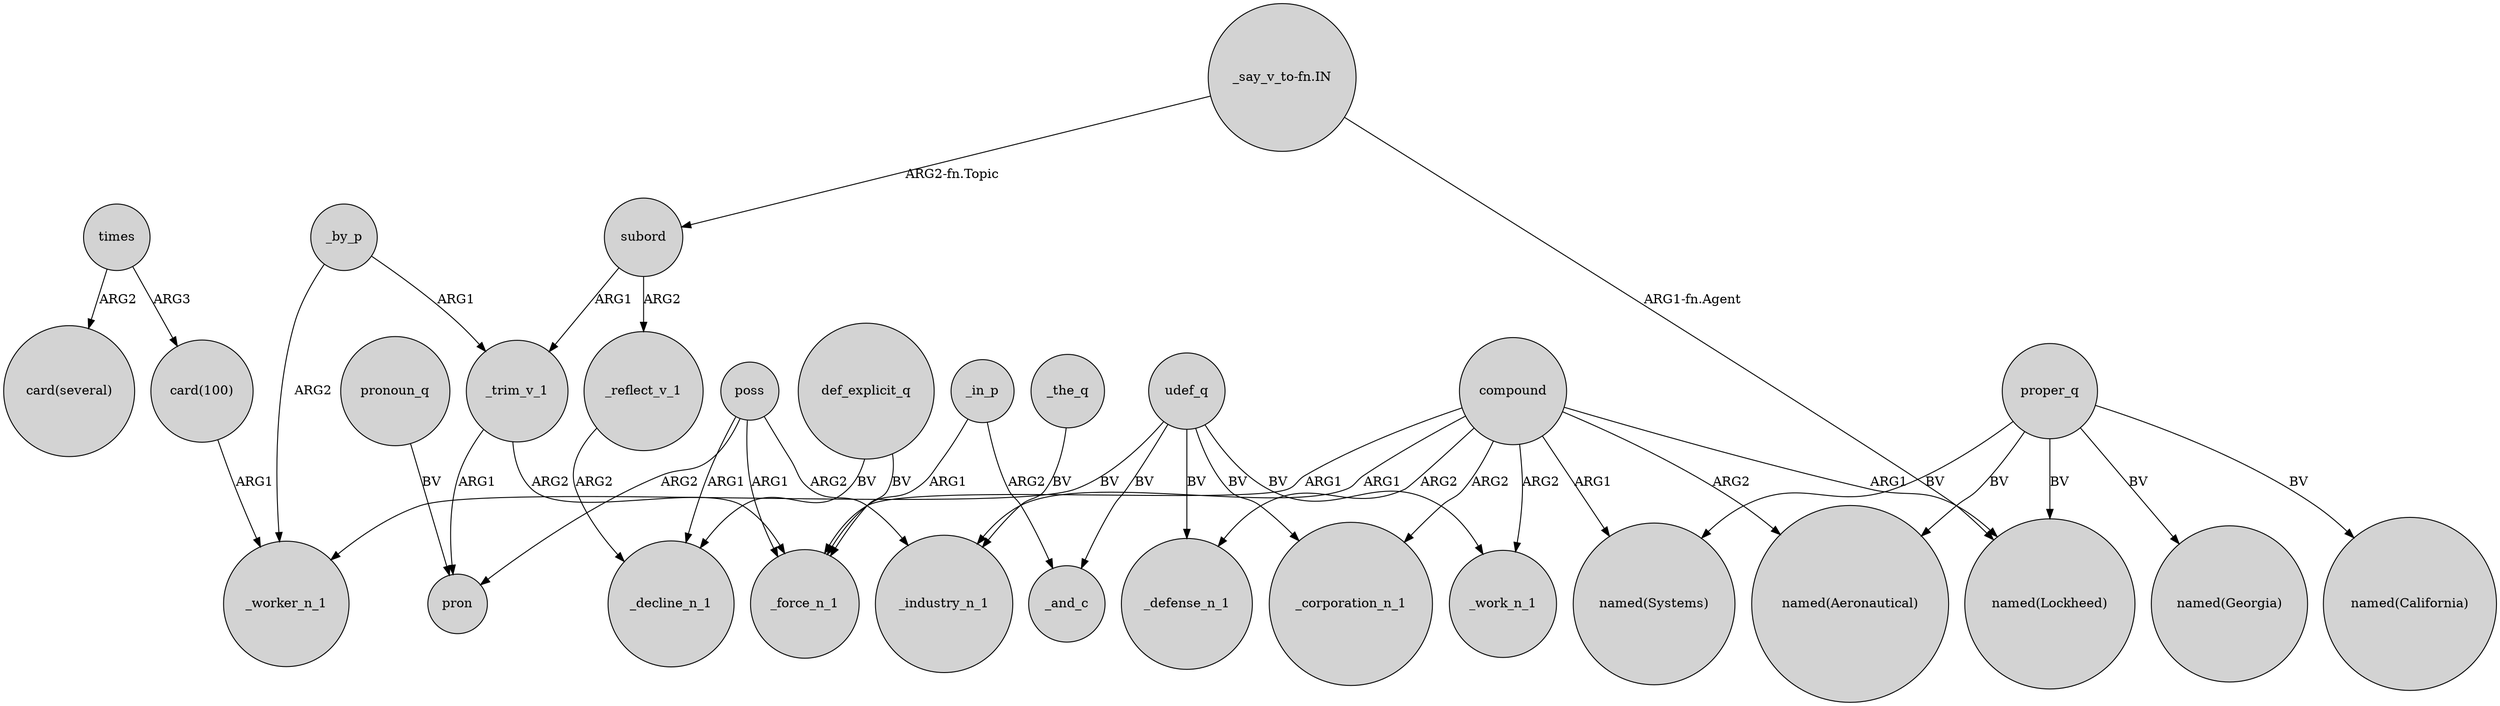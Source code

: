 digraph {
	node [shape=circle style=filled]
	"card(100)" -> _worker_n_1 [label=ARG1]
	poss -> pron [label=ARG2]
	proper_q -> "named(Aeronautical)" [label=BV]
	poss -> _force_n_1 [label=ARG1]
	_by_p -> _worker_n_1 [label=ARG2]
	compound -> _force_n_1 [label=ARG1]
	_trim_v_1 -> _force_n_1 [label=ARG2]
	times -> "card(100)" [label=ARG3]
	udef_q -> _worker_n_1 [label=BV]
	compound -> _corporation_n_1 [label=ARG2]
	poss -> _industry_n_1 [label=ARG2]
	proper_q -> "named(California)" [label=BV]
	compound -> _work_n_1 [label=ARG2]
	compound -> _industry_n_1 [label=ARG1]
	compound -> _defense_n_1 [label=ARG2]
	compound -> "named(Lockheed)" [label=ARG1]
	_the_q -> _industry_n_1 [label=BV]
	compound -> "named(Aeronautical)" [label=ARG2]
	subord -> _reflect_v_1 [label=ARG2]
	pronoun_q -> pron [label=BV]
	udef_q -> _corporation_n_1 [label=BV]
	udef_q -> _defense_n_1 [label=BV]
	compound -> "named(Systems)" [label=ARG1]
	proper_q -> "named(Systems)" [label=BV]
	subord -> _trim_v_1 [label=ARG1]
	_by_p -> _trim_v_1 [label=ARG1]
	def_explicit_q -> _decline_n_1 [label=BV]
	_trim_v_1 -> pron [label=ARG1]
	"_say_v_to-fn.IN" -> subord [label="ARG2-fn.Topic"]
	_reflect_v_1 -> _decline_n_1 [label=ARG2]
	poss -> _decline_n_1 [label=ARG1]
	def_explicit_q -> _force_n_1 [label=BV]
	"_say_v_to-fn.IN" -> "named(Lockheed)" [label="ARG1-fn.Agent"]
	times -> "card(several)" [label=ARG2]
	proper_q -> "named(Lockheed)" [label=BV]
	proper_q -> "named(Georgia)" [label=BV]
	_in_p -> _force_n_1 [label=ARG1]
	udef_q -> _and_c [label=BV]
	_in_p -> _and_c [label=ARG2]
	udef_q -> _work_n_1 [label=BV]
}
